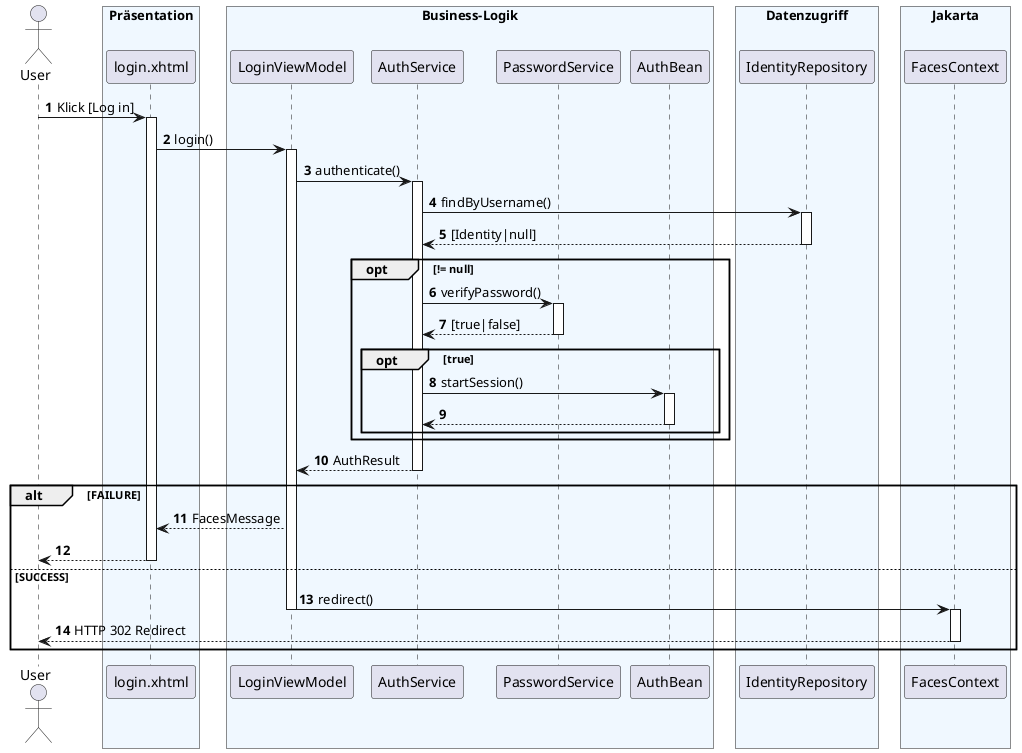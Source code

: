@startuml
'https://plantuml.com/sequence-diagram

skinparam BoxPadding 10
skinparam SequenceBoxBackgroundColor AliceBlue

autonumber

actor User

box Präsentation
    participant login.xhtml
end box

box Business-Logik
    participant LoginViewModel
    participant AuthService
    participant PasswordService
    participant AuthBean
end box

box Datenzugriff
    participant IdentityRepository
end box

box Jakarta
    participant FacesContext
end box

User -> login.xhtml ++ : Klick [Log in]

login.xhtml -> LoginViewModel ++ : login()

LoginViewModel -> AuthService ++ : authenticate()

AuthService -> IdentityRepository ++ : findByUsername()
AuthService <-- IdentityRepository -- : [Identity|null]

opt != null
    AuthService -> PasswordService ++ : verifyPassword()
    AuthService <-- PasswordService -- : [true|false]

    opt true
        AuthService -> AuthBean ++ : startSession()

        AuthService <-- AuthBean --
    end
end

LoginViewModel <-- AuthService -- : AuthResult

alt FAILURE
    login.xhtml <-- LoginViewModel : FacesMessage

    User <-- login.xhtml --
else SUCCESS
    LoginViewModel -> FacesContext --++ : redirect()

    FacesContext --> User -- : HTTP 302 Redirect
end


@enduml